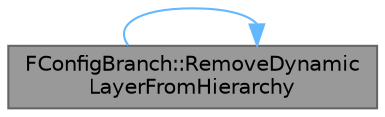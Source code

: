 digraph "FConfigBranch::RemoveDynamicLayerFromHierarchy"
{
 // INTERACTIVE_SVG=YES
 // LATEX_PDF_SIZE
  bgcolor="transparent";
  edge [fontname=Helvetica,fontsize=10,labelfontname=Helvetica,labelfontsize=10];
  node [fontname=Helvetica,fontsize=10,shape=box,height=0.2,width=0.4];
  rankdir="LR";
  Node1 [id="Node000001",label="FConfigBranch::RemoveDynamic\lLayerFromHierarchy",height=0.2,width=0.4,color="gray40", fillcolor="grey60", style="filled", fontcolor="black",tooltip="Removes a dyanmic file from the hierarchy and recalculates the branch's IniMemoryFile Can return the ..."];
  Node1 -> Node1 [id="edge1_Node000001_Node000001",color="steelblue1",style="solid",tooltip=" "];
}
